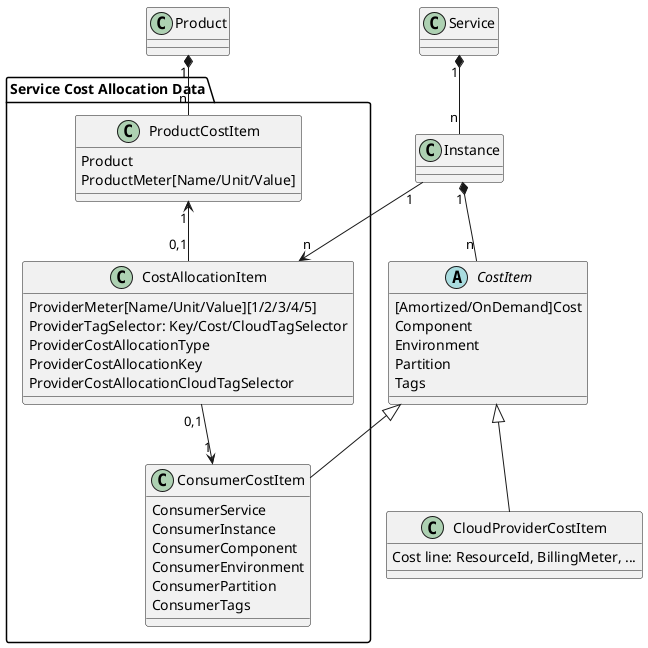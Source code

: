 @startuml

class Product

class Service

class Instance
Instance "n" -up-* "1" Service

abstract CostItem {
[Amortized/OnDemand]Cost
Component
Environment
Partition
Tags
}
Instance "1" *-- "n" CostItem

package "Service Cost Allocation Data" as CostAllocationCSV {

class CostAllocationItem {
ProviderMeter[Name/Unit/Value][1/2/3/4/5]
ProviderTagSelector: Key/Cost/CloudTagSelector
ProviderCostAllocationType
ProviderCostAllocationKey
ProviderCostAllocationCloudTagSelector
}

class ProductCostItem {
Product
ProductMeter[Name/Unit/Value]
}

class ConsumerCostItem {
ConsumerService
ConsumerInstance
ConsumerComponent
ConsumerEnvironment
ConsumerPartition
ConsumerTags
}
}
Instance "1"--> "n" CostAllocationItem

ConsumerCostItem =up=|> CostItem
CostAllocationItem "0,1" --> "1" ConsumerCostItem

ProductCostItem "1" <-down- "0,1" CostAllocationItem
ProductCostItem "n"-up-* "1" Product

class CloudProviderCostItem {
Cost line: ResourceId, BillingMeter, ...
}
CloudProviderCostItem =up=|> CostItem

@enduml
